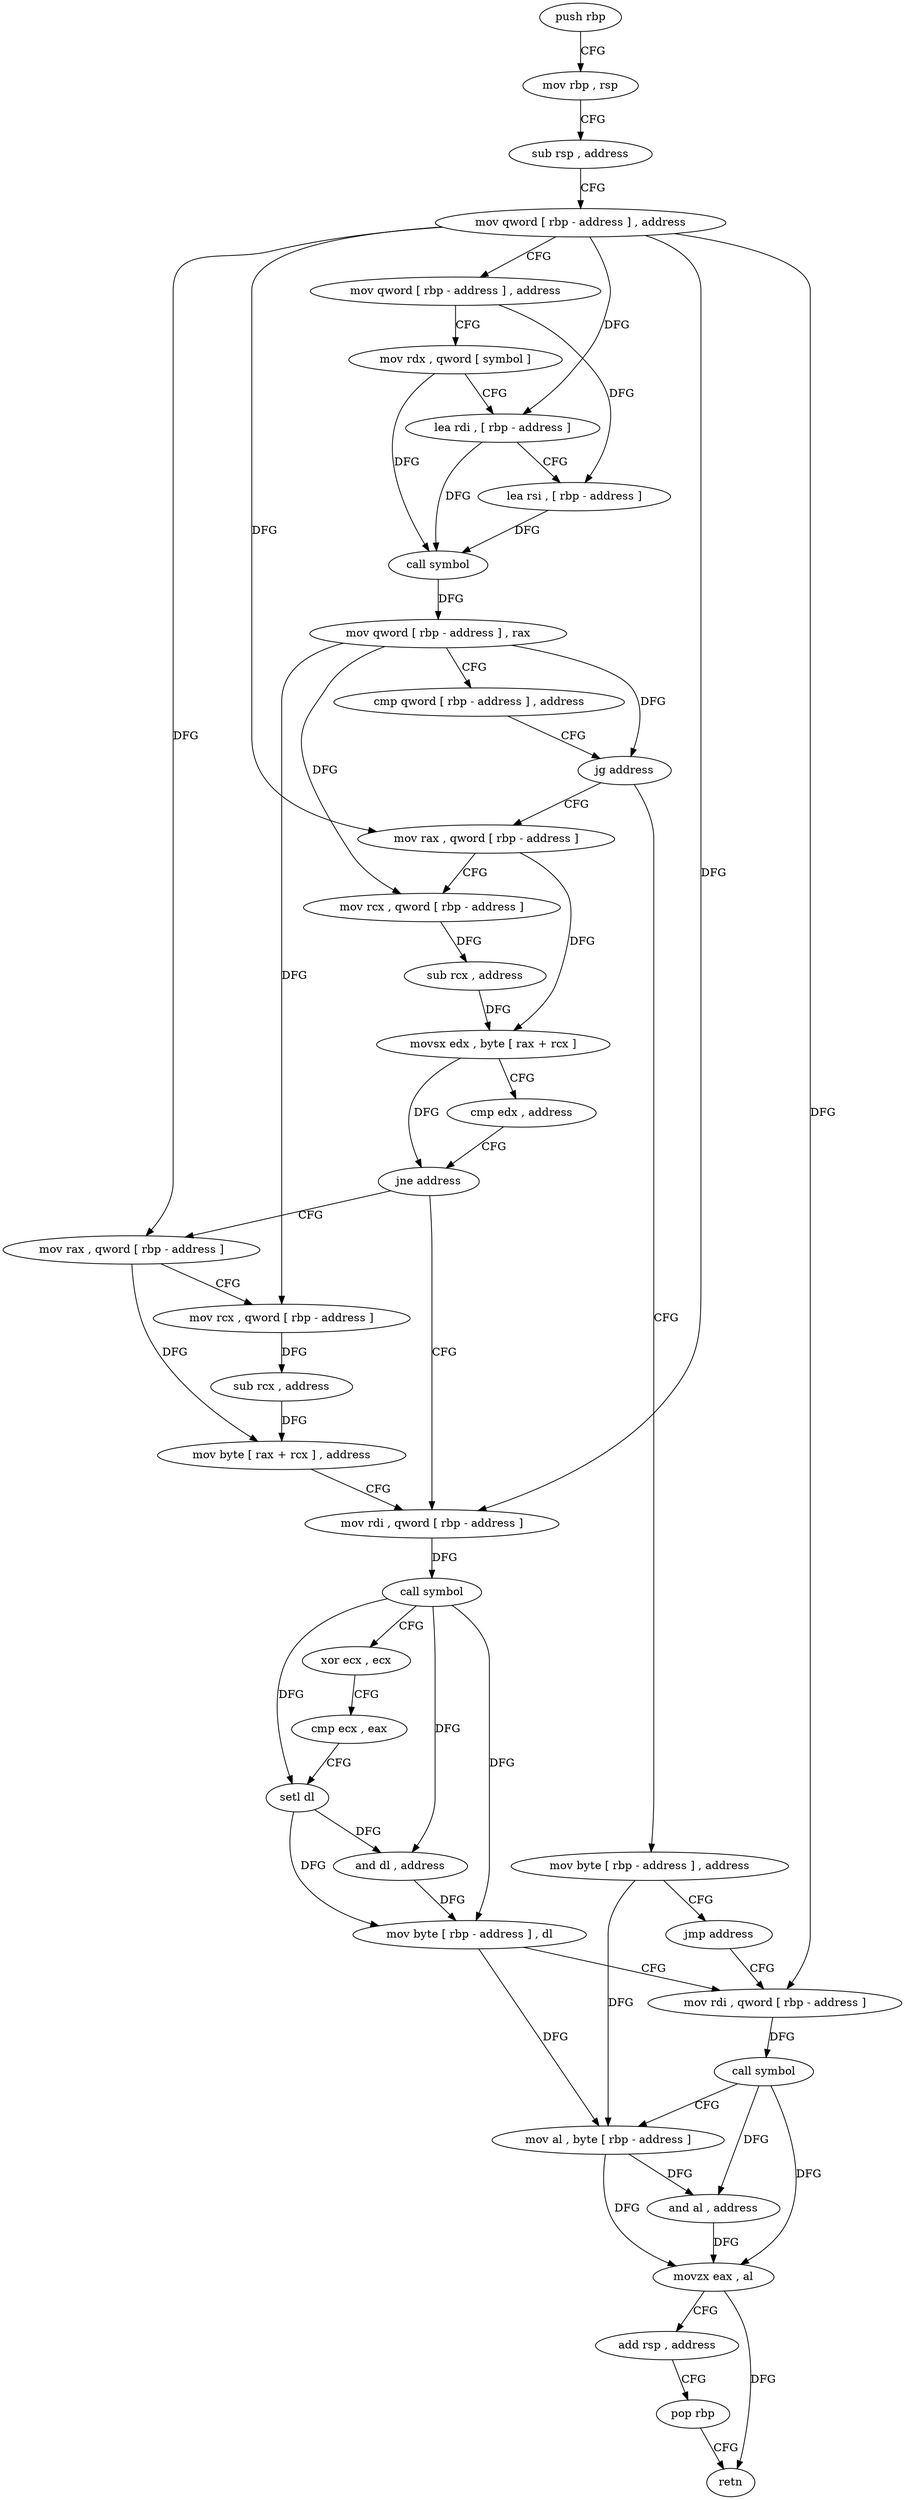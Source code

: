 digraph "func" {
"4312800" [label = "push rbp" ]
"4312801" [label = "mov rbp , rsp" ]
"4312804" [label = "sub rsp , address" ]
"4312808" [label = "mov qword [ rbp - address ] , address" ]
"4312816" [label = "mov qword [ rbp - address ] , address" ]
"4312824" [label = "mov rdx , qword [ symbol ]" ]
"4312832" [label = "lea rdi , [ rbp - address ]" ]
"4312836" [label = "lea rsi , [ rbp - address ]" ]
"4312840" [label = "call symbol" ]
"4312845" [label = "mov qword [ rbp - address ] , rax" ]
"4312849" [label = "cmp qword [ rbp - address ] , address" ]
"4312854" [label = "jg address" ]
"4312869" [label = "mov rax , qword [ rbp - address ]" ]
"4312860" [label = "mov byte [ rbp - address ] , address" ]
"4312873" [label = "mov rcx , qword [ rbp - address ]" ]
"4312877" [label = "sub rcx , address" ]
"4312884" [label = "movsx edx , byte [ rax + rcx ]" ]
"4312888" [label = "cmp edx , address" ]
"4312891" [label = "jne address" ]
"4312916" [label = "mov rdi , qword [ rbp - address ]" ]
"4312897" [label = "mov rax , qword [ rbp - address ]" ]
"4312864" [label = "jmp address" ]
"4312938" [label = "mov rdi , qword [ rbp - address ]" ]
"4312920" [label = "call symbol" ]
"4312925" [label = "xor ecx , ecx" ]
"4312927" [label = "cmp ecx , eax" ]
"4312929" [label = "setl dl" ]
"4312932" [label = "and dl , address" ]
"4312935" [label = "mov byte [ rbp - address ] , dl" ]
"4312901" [label = "mov rcx , qword [ rbp - address ]" ]
"4312905" [label = "sub rcx , address" ]
"4312912" [label = "mov byte [ rax + rcx ] , address" ]
"4312942" [label = "call symbol" ]
"4312947" [label = "mov al , byte [ rbp - address ]" ]
"4312950" [label = "and al , address" ]
"4312952" [label = "movzx eax , al" ]
"4312955" [label = "add rsp , address" ]
"4312959" [label = "pop rbp" ]
"4312960" [label = "retn" ]
"4312800" -> "4312801" [ label = "CFG" ]
"4312801" -> "4312804" [ label = "CFG" ]
"4312804" -> "4312808" [ label = "CFG" ]
"4312808" -> "4312816" [ label = "CFG" ]
"4312808" -> "4312869" [ label = "DFG" ]
"4312808" -> "4312916" [ label = "DFG" ]
"4312808" -> "4312897" [ label = "DFG" ]
"4312808" -> "4312938" [ label = "DFG" ]
"4312808" -> "4312832" [ label = "DFG" ]
"4312816" -> "4312824" [ label = "CFG" ]
"4312816" -> "4312836" [ label = "DFG" ]
"4312824" -> "4312832" [ label = "CFG" ]
"4312824" -> "4312840" [ label = "DFG" ]
"4312832" -> "4312836" [ label = "CFG" ]
"4312832" -> "4312840" [ label = "DFG" ]
"4312836" -> "4312840" [ label = "DFG" ]
"4312840" -> "4312845" [ label = "DFG" ]
"4312845" -> "4312849" [ label = "CFG" ]
"4312845" -> "4312854" [ label = "DFG" ]
"4312845" -> "4312873" [ label = "DFG" ]
"4312845" -> "4312901" [ label = "DFG" ]
"4312849" -> "4312854" [ label = "CFG" ]
"4312854" -> "4312869" [ label = "CFG" ]
"4312854" -> "4312860" [ label = "CFG" ]
"4312869" -> "4312873" [ label = "CFG" ]
"4312869" -> "4312884" [ label = "DFG" ]
"4312860" -> "4312864" [ label = "CFG" ]
"4312860" -> "4312947" [ label = "DFG" ]
"4312873" -> "4312877" [ label = "DFG" ]
"4312877" -> "4312884" [ label = "DFG" ]
"4312884" -> "4312888" [ label = "CFG" ]
"4312884" -> "4312891" [ label = "DFG" ]
"4312888" -> "4312891" [ label = "CFG" ]
"4312891" -> "4312916" [ label = "CFG" ]
"4312891" -> "4312897" [ label = "CFG" ]
"4312916" -> "4312920" [ label = "DFG" ]
"4312897" -> "4312901" [ label = "CFG" ]
"4312897" -> "4312912" [ label = "DFG" ]
"4312864" -> "4312938" [ label = "CFG" ]
"4312938" -> "4312942" [ label = "DFG" ]
"4312920" -> "4312925" [ label = "CFG" ]
"4312920" -> "4312929" [ label = "DFG" ]
"4312920" -> "4312932" [ label = "DFG" ]
"4312920" -> "4312935" [ label = "DFG" ]
"4312925" -> "4312927" [ label = "CFG" ]
"4312927" -> "4312929" [ label = "CFG" ]
"4312929" -> "4312932" [ label = "DFG" ]
"4312929" -> "4312935" [ label = "DFG" ]
"4312932" -> "4312935" [ label = "DFG" ]
"4312935" -> "4312938" [ label = "CFG" ]
"4312935" -> "4312947" [ label = "DFG" ]
"4312901" -> "4312905" [ label = "DFG" ]
"4312905" -> "4312912" [ label = "DFG" ]
"4312912" -> "4312916" [ label = "CFG" ]
"4312942" -> "4312947" [ label = "CFG" ]
"4312942" -> "4312950" [ label = "DFG" ]
"4312942" -> "4312952" [ label = "DFG" ]
"4312947" -> "4312950" [ label = "DFG" ]
"4312947" -> "4312952" [ label = "DFG" ]
"4312950" -> "4312952" [ label = "DFG" ]
"4312952" -> "4312955" [ label = "CFG" ]
"4312952" -> "4312960" [ label = "DFG" ]
"4312955" -> "4312959" [ label = "CFG" ]
"4312959" -> "4312960" [ label = "CFG" ]
}
